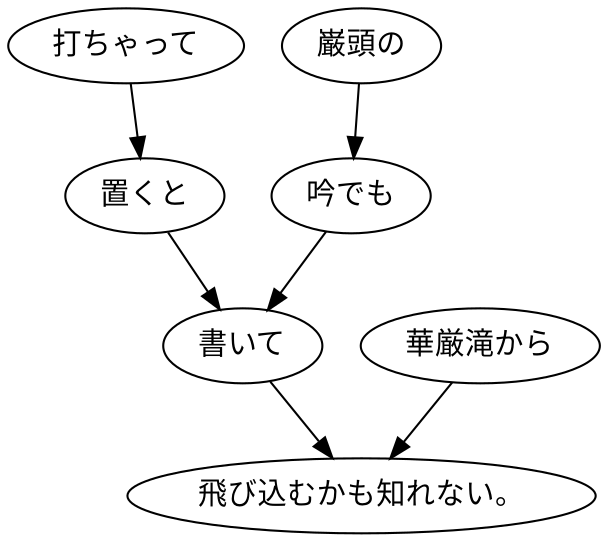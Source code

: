 digraph graph7495 {
	node0 [label="打ちゃって"];
	node1 [label="置くと"];
	node2 [label="巌頭の"];
	node3 [label="吟でも"];
	node4 [label="書いて"];
	node5 [label="華厳滝から"];
	node6 [label="飛び込むかも知れない。"];
	node0 -> node1;
	node1 -> node4;
	node2 -> node3;
	node3 -> node4;
	node4 -> node6;
	node5 -> node6;
}
